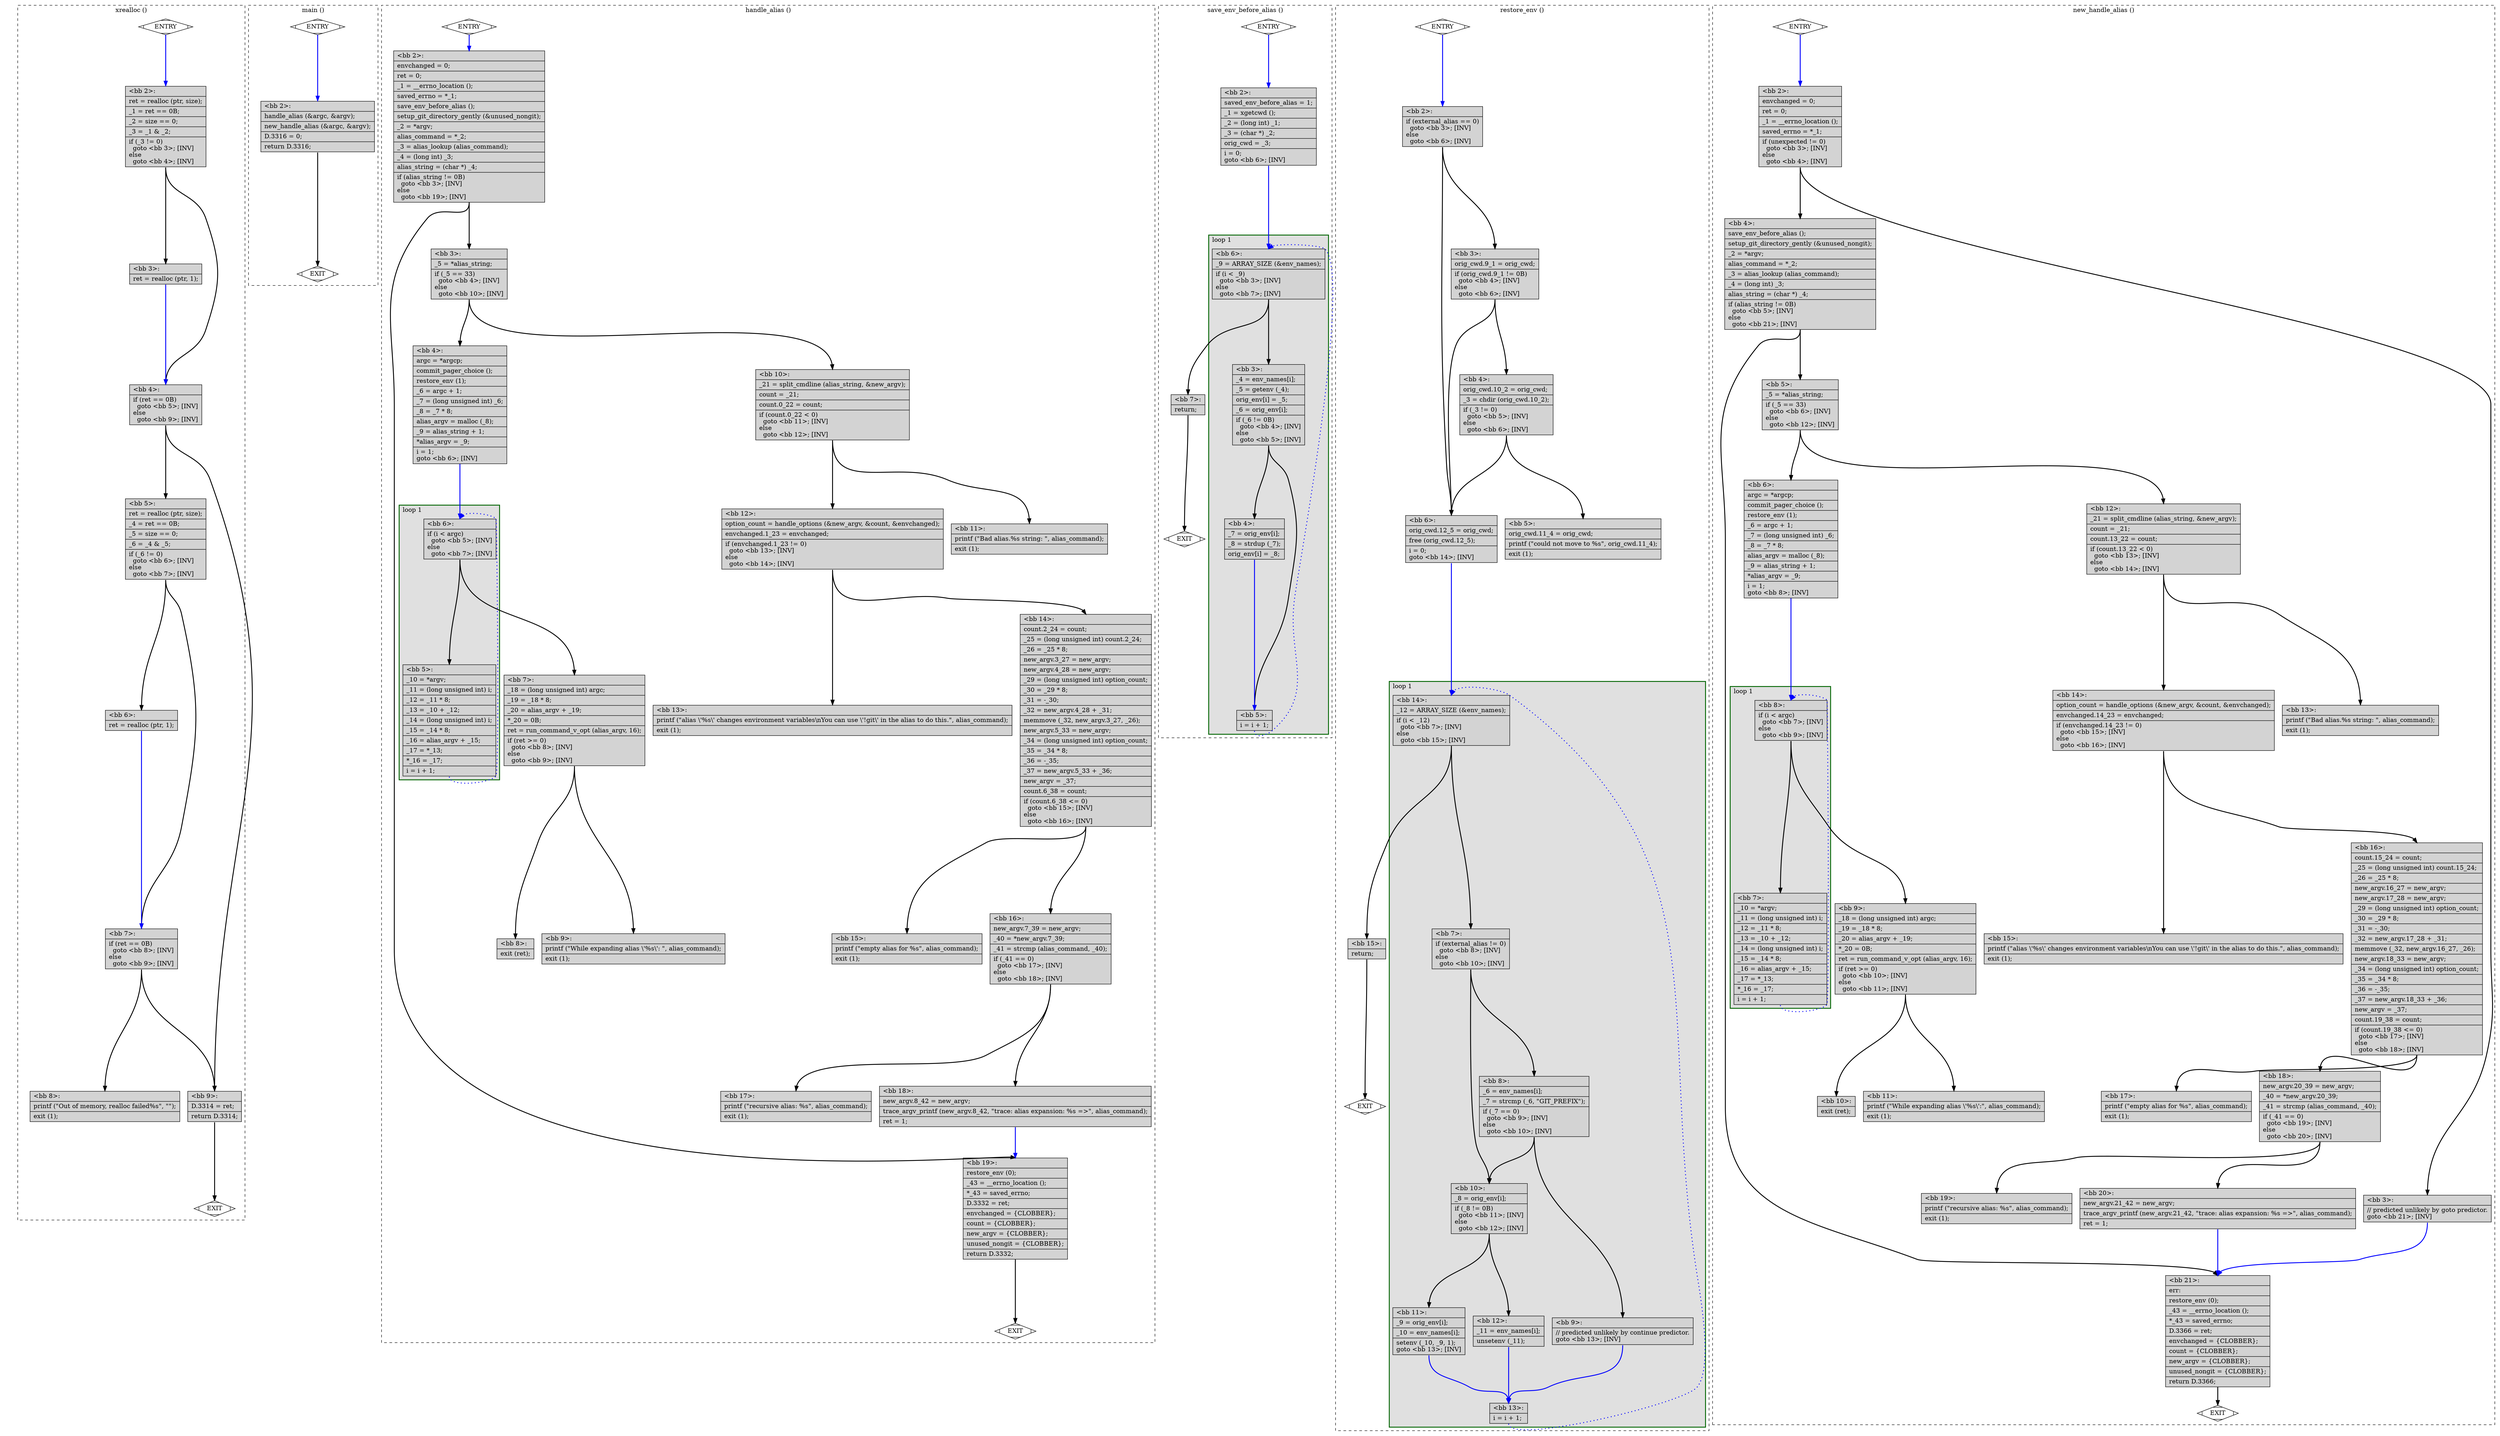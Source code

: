 digraph "test.o-git_uaf_3.c.015t.cfg" {
overlap=false;
subgraph "cluster_xrealloc" {
	style="dashed";
	color="black";
	label="xrealloc ()";
	fn_26_basic_block_0 [shape=Mdiamond,style=filled,fillcolor=white,label="ENTRY"];

	fn_26_basic_block_1 [shape=Mdiamond,style=filled,fillcolor=white,label="EXIT"];

	fn_26_basic_block_2 [shape=record,style=filled,fillcolor=lightgrey,label="{\<bb\ 2\>:\l\
|ret\ =\ realloc\ (ptr,\ size);\l\
|_1\ =\ ret\ ==\ 0B;\l\
|_2\ =\ size\ ==\ 0;\l\
|_3\ =\ _1\ &\ _2;\l\
|if\ (_3\ !=\ 0)\l\
\ \ goto\ \<bb\ 3\>;\ [INV]\l\
else\l\
\ \ goto\ \<bb\ 4\>;\ [INV]\l\
}"];

	fn_26_basic_block_3 [shape=record,style=filled,fillcolor=lightgrey,label="{\<bb\ 3\>:\l\
|ret\ =\ realloc\ (ptr,\ 1);\l\
}"];

	fn_26_basic_block_4 [shape=record,style=filled,fillcolor=lightgrey,label="{\<bb\ 4\>:\l\
|if\ (ret\ ==\ 0B)\l\
\ \ goto\ \<bb\ 5\>;\ [INV]\l\
else\l\
\ \ goto\ \<bb\ 9\>;\ [INV]\l\
}"];

	fn_26_basic_block_5 [shape=record,style=filled,fillcolor=lightgrey,label="{\<bb\ 5\>:\l\
|ret\ =\ realloc\ (ptr,\ size);\l\
|_4\ =\ ret\ ==\ 0B;\l\
|_5\ =\ size\ ==\ 0;\l\
|_6\ =\ _4\ &\ _5;\l\
|if\ (_6\ !=\ 0)\l\
\ \ goto\ \<bb\ 6\>;\ [INV]\l\
else\l\
\ \ goto\ \<bb\ 7\>;\ [INV]\l\
}"];

	fn_26_basic_block_6 [shape=record,style=filled,fillcolor=lightgrey,label="{\<bb\ 6\>:\l\
|ret\ =\ realloc\ (ptr,\ 1);\l\
}"];

	fn_26_basic_block_7 [shape=record,style=filled,fillcolor=lightgrey,label="{\<bb\ 7\>:\l\
|if\ (ret\ ==\ 0B)\l\
\ \ goto\ \<bb\ 8\>;\ [INV]\l\
else\l\
\ \ goto\ \<bb\ 9\>;\ [INV]\l\
}"];

	fn_26_basic_block_8 [shape=record,style=filled,fillcolor=lightgrey,label="{\<bb\ 8\>:\l\
|printf\ (\"Out\ of\ memory,\ realloc\ failed%s\",\ \"\");\l\
|exit\ (1);\l\
}"];

	fn_26_basic_block_9 [shape=record,style=filled,fillcolor=lightgrey,label="{\<bb\ 9\>:\l\
|D.3314\ =\ ret;\l\
|return\ D.3314;\l\
}"];

	fn_26_basic_block_0:s -> fn_26_basic_block_2:n [style="solid,bold",color=blue,weight=100,constraint=true];
	fn_26_basic_block_2:s -> fn_26_basic_block_3:n [style="solid,bold",color=black,weight=10,constraint=true];
	fn_26_basic_block_2:s -> fn_26_basic_block_4:n [style="solid,bold",color=black,weight=10,constraint=true];
	fn_26_basic_block_3:s -> fn_26_basic_block_4:n [style="solid,bold",color=blue,weight=100,constraint=true];
	fn_26_basic_block_4:s -> fn_26_basic_block_5:n [style="solid,bold",color=black,weight=10,constraint=true];
	fn_26_basic_block_4:s -> fn_26_basic_block_9:n [style="solid,bold",color=black,weight=10,constraint=true];
	fn_26_basic_block_5:s -> fn_26_basic_block_6:n [style="solid,bold",color=black,weight=10,constraint=true];
	fn_26_basic_block_5:s -> fn_26_basic_block_7:n [style="solid,bold",color=black,weight=10,constraint=true];
	fn_26_basic_block_6:s -> fn_26_basic_block_7:n [style="solid,bold",color=blue,weight=100,constraint=true];
	fn_26_basic_block_7:s -> fn_26_basic_block_8:n [style="solid,bold",color=black,weight=10,constraint=true];
	fn_26_basic_block_7:s -> fn_26_basic_block_9:n [style="solid,bold",color=black,weight=10,constraint=true];
	fn_26_basic_block_9:s -> fn_26_basic_block_1:n [style="solid,bold",color=black,weight=10,constraint=true];
	fn_26_basic_block_0:s -> fn_26_basic_block_1:n [style="invis",constraint=true];
}
subgraph "cluster_main" {
	style="dashed";
	color="black";
	label="main ()";
	fn_31_basic_block_0 [shape=Mdiamond,style=filled,fillcolor=white,label="ENTRY"];

	fn_31_basic_block_1 [shape=Mdiamond,style=filled,fillcolor=white,label="EXIT"];

	fn_31_basic_block_2 [shape=record,style=filled,fillcolor=lightgrey,label="{\<bb\ 2\>:\l\
|handle_alias\ (&argc,\ &argv);\l\
|new_handle_alias\ (&argc,\ &argv);\l\
|D.3316\ =\ 0;\l\
|return\ D.3316;\l\
}"];

	fn_31_basic_block_0:s -> fn_31_basic_block_2:n [style="solid,bold",color=blue,weight=100,constraint=true];
	fn_31_basic_block_2:s -> fn_31_basic_block_1:n [style="solid,bold",color=black,weight=10,constraint=true];
	fn_31_basic_block_0:s -> fn_31_basic_block_1:n [style="invis",constraint=true];
}
subgraph "cluster_handle_alias" {
	style="dashed";
	color="black";
	label="handle_alias ()";
	subgraph cluster_30_1 {
	style="filled";
	color="darkgreen";
	fillcolor="grey88";
	label="loop 1";
	labeljust=l;
	penwidth=2;
	fn_30_basic_block_6 [shape=record,style=filled,fillcolor=lightgrey,label="{\<bb\ 6\>:\l\
|if\ (i\ \<\ argc)\l\
\ \ goto\ \<bb\ 5\>;\ [INV]\l\
else\l\
\ \ goto\ \<bb\ 7\>;\ [INV]\l\
}"];

	fn_30_basic_block_5 [shape=record,style=filled,fillcolor=lightgrey,label="{\<bb\ 5\>:\l\
|_10\ =\ *argv;\l\
|_11\ =\ (long\ unsigned\ int)\ i;\l\
|_12\ =\ _11\ *\ 8;\l\
|_13\ =\ _10\ +\ _12;\l\
|_14\ =\ (long\ unsigned\ int)\ i;\l\
|_15\ =\ _14\ *\ 8;\l\
|_16\ =\ alias_argv\ +\ _15;\l\
|_17\ =\ *_13;\l\
|*_16\ =\ _17;\l\
|i\ =\ i\ +\ 1;\l\
}"];

	}
	fn_30_basic_block_0 [shape=Mdiamond,style=filled,fillcolor=white,label="ENTRY"];

	fn_30_basic_block_1 [shape=Mdiamond,style=filled,fillcolor=white,label="EXIT"];

	fn_30_basic_block_2 [shape=record,style=filled,fillcolor=lightgrey,label="{\<bb\ 2\>:\l\
|envchanged\ =\ 0;\l\
|ret\ =\ 0;\l\
|_1\ =\ __errno_location\ ();\l\
|saved_errno\ =\ *_1;\l\
|save_env_before_alias\ ();\l\
|setup_git_directory_gently\ (&unused_nongit);\l\
|_2\ =\ *argv;\l\
|alias_command\ =\ *_2;\l\
|_3\ =\ alias_lookup\ (alias_command);\l\
|_4\ =\ (long\ int)\ _3;\l\
|alias_string\ =\ (char\ *)\ _4;\l\
|if\ (alias_string\ !=\ 0B)\l\
\ \ goto\ \<bb\ 3\>;\ [INV]\l\
else\l\
\ \ goto\ \<bb\ 19\>;\ [INV]\l\
}"];

	fn_30_basic_block_3 [shape=record,style=filled,fillcolor=lightgrey,label="{\<bb\ 3\>:\l\
|_5\ =\ *alias_string;\l\
|if\ (_5\ ==\ 33)\l\
\ \ goto\ \<bb\ 4\>;\ [INV]\l\
else\l\
\ \ goto\ \<bb\ 10\>;\ [INV]\l\
}"];

	fn_30_basic_block_4 [shape=record,style=filled,fillcolor=lightgrey,label="{\<bb\ 4\>:\l\
|argc\ =\ *argcp;\l\
|commit_pager_choice\ ();\l\
|restore_env\ (1);\l\
|_6\ =\ argc\ +\ 1;\l\
|_7\ =\ (long\ unsigned\ int)\ _6;\l\
|_8\ =\ _7\ *\ 8;\l\
|alias_argv\ =\ malloc\ (_8);\l\
|_9\ =\ alias_string\ +\ 1;\l\
|*alias_argv\ =\ _9;\l\
|i\ =\ 1;\l\
goto\ \<bb\ 6\>;\ [INV]\l\
}"];

	fn_30_basic_block_7 [shape=record,style=filled,fillcolor=lightgrey,label="{\<bb\ 7\>:\l\
|_18\ =\ (long\ unsigned\ int)\ argc;\l\
|_19\ =\ _18\ *\ 8;\l\
|_20\ =\ alias_argv\ +\ _19;\l\
|*_20\ =\ 0B;\l\
|ret\ =\ run_command_v_opt\ (alias_argv,\ 16);\l\
|if\ (ret\ \>=\ 0)\l\
\ \ goto\ \<bb\ 8\>;\ [INV]\l\
else\l\
\ \ goto\ \<bb\ 9\>;\ [INV]\l\
}"];

	fn_30_basic_block_8 [shape=record,style=filled,fillcolor=lightgrey,label="{\<bb\ 8\>:\l\
|exit\ (ret);\l\
}"];

	fn_30_basic_block_9 [shape=record,style=filled,fillcolor=lightgrey,label="{\<bb\ 9\>:\l\
|printf\ (\"While\ expanding\ alias\ \\'%s\\':\ \",\ alias_command);\l\
|exit\ (1);\l\
}"];

	fn_30_basic_block_10 [shape=record,style=filled,fillcolor=lightgrey,label="{\<bb\ 10\>:\l\
|_21\ =\ split_cmdline\ (alias_string,\ &new_argv);\l\
|count\ =\ _21;\l\
|count.0_22\ =\ count;\l\
|if\ (count.0_22\ \<\ 0)\l\
\ \ goto\ \<bb\ 11\>;\ [INV]\l\
else\l\
\ \ goto\ \<bb\ 12\>;\ [INV]\l\
}"];

	fn_30_basic_block_11 [shape=record,style=filled,fillcolor=lightgrey,label="{\<bb\ 11\>:\l\
|printf\ (\"Bad\ alias.%s\ string:\ \",\ alias_command);\l\
|exit\ (1);\l\
}"];

	fn_30_basic_block_12 [shape=record,style=filled,fillcolor=lightgrey,label="{\<bb\ 12\>:\l\
|option_count\ =\ handle_options\ (&new_argv,\ &count,\ &envchanged);\l\
|envchanged.1_23\ =\ envchanged;\l\
|if\ (envchanged.1_23\ !=\ 0)\l\
\ \ goto\ \<bb\ 13\>;\ [INV]\l\
else\l\
\ \ goto\ \<bb\ 14\>;\ [INV]\l\
}"];

	fn_30_basic_block_13 [shape=record,style=filled,fillcolor=lightgrey,label="{\<bb\ 13\>:\l\
|printf\ (\"alias\ \\'%s\\'\ changes\ environment\ variables\\nYou\ can\ use\ \\'!git\\'\ in\ the\ alias\ to\ do\ this.\",\ alias_command);\l\
|exit\ (1);\l\
}"];

	fn_30_basic_block_14 [shape=record,style=filled,fillcolor=lightgrey,label="{\<bb\ 14\>:\l\
|count.2_24\ =\ count;\l\
|_25\ =\ (long\ unsigned\ int)\ count.2_24;\l\
|_26\ =\ _25\ *\ 8;\l\
|new_argv.3_27\ =\ new_argv;\l\
|new_argv.4_28\ =\ new_argv;\l\
|_29\ =\ (long\ unsigned\ int)\ option_count;\l\
|_30\ =\ _29\ *\ 8;\l\
|_31\ =\ -_30;\l\
|_32\ =\ new_argv.4_28\ +\ _31;\l\
|memmove\ (_32,\ new_argv.3_27,\ _26);\l\
|new_argv.5_33\ =\ new_argv;\l\
|_34\ =\ (long\ unsigned\ int)\ option_count;\l\
|_35\ =\ _34\ *\ 8;\l\
|_36\ =\ -_35;\l\
|_37\ =\ new_argv.5_33\ +\ _36;\l\
|new_argv\ =\ _37;\l\
|count.6_38\ =\ count;\l\
|if\ (count.6_38\ \<=\ 0)\l\
\ \ goto\ \<bb\ 15\>;\ [INV]\l\
else\l\
\ \ goto\ \<bb\ 16\>;\ [INV]\l\
}"];

	fn_30_basic_block_15 [shape=record,style=filled,fillcolor=lightgrey,label="{\<bb\ 15\>:\l\
|printf\ (\"empty\ alias\ for\ %s\",\ alias_command);\l\
|exit\ (1);\l\
}"];

	fn_30_basic_block_16 [shape=record,style=filled,fillcolor=lightgrey,label="{\<bb\ 16\>:\l\
|new_argv.7_39\ =\ new_argv;\l\
|_40\ =\ *new_argv.7_39;\l\
|_41\ =\ strcmp\ (alias_command,\ _40);\l\
|if\ (_41\ ==\ 0)\l\
\ \ goto\ \<bb\ 17\>;\ [INV]\l\
else\l\
\ \ goto\ \<bb\ 18\>;\ [INV]\l\
}"];

	fn_30_basic_block_17 [shape=record,style=filled,fillcolor=lightgrey,label="{\<bb\ 17\>:\l\
|printf\ (\"recursive\ alias:\ %s\",\ alias_command);\l\
|exit\ (1);\l\
}"];

	fn_30_basic_block_18 [shape=record,style=filled,fillcolor=lightgrey,label="{\<bb\ 18\>:\l\
|new_argv.8_42\ =\ new_argv;\l\
|trace_argv_printf\ (new_argv.8_42,\ \"trace:\ alias\ expansion:\ %s\ =\>\",\ alias_command);\l\
|ret\ =\ 1;\l\
}"];

	fn_30_basic_block_19 [shape=record,style=filled,fillcolor=lightgrey,label="{\<bb\ 19\>:\l\
|restore_env\ (0);\l\
|_43\ =\ __errno_location\ ();\l\
|*_43\ =\ saved_errno;\l\
|D.3332\ =\ ret;\l\
|envchanged\ =\ \{CLOBBER\};\l\
|count\ =\ \{CLOBBER\};\l\
|new_argv\ =\ \{CLOBBER\};\l\
|unused_nongit\ =\ \{CLOBBER\};\l\
|return\ D.3332;\l\
}"];

	fn_30_basic_block_0:s -> fn_30_basic_block_2:n [style="solid,bold",color=blue,weight=100,constraint=true];
	fn_30_basic_block_2:s -> fn_30_basic_block_3:n [style="solid,bold",color=black,weight=10,constraint=true];
	fn_30_basic_block_2:s -> fn_30_basic_block_19:n [style="solid,bold",color=black,weight=10,constraint=true];
	fn_30_basic_block_3:s -> fn_30_basic_block_4:n [style="solid,bold",color=black,weight=10,constraint=true];
	fn_30_basic_block_3:s -> fn_30_basic_block_10:n [style="solid,bold",color=black,weight=10,constraint=true];
	fn_30_basic_block_4:s -> fn_30_basic_block_6:n [style="solid,bold",color=blue,weight=100,constraint=true];
	fn_30_basic_block_5:s -> fn_30_basic_block_6:n [style="dotted,bold",color=blue,weight=10,constraint=false];
	fn_30_basic_block_6:s -> fn_30_basic_block_5:n [style="solid,bold",color=black,weight=10,constraint=true];
	fn_30_basic_block_6:s -> fn_30_basic_block_7:n [style="solid,bold",color=black,weight=10,constraint=true];
	fn_30_basic_block_7:s -> fn_30_basic_block_8:n [style="solid,bold",color=black,weight=10,constraint=true];
	fn_30_basic_block_7:s -> fn_30_basic_block_9:n [style="solid,bold",color=black,weight=10,constraint=true];
	fn_30_basic_block_10:s -> fn_30_basic_block_11:n [style="solid,bold",color=black,weight=10,constraint=true];
	fn_30_basic_block_10:s -> fn_30_basic_block_12:n [style="solid,bold",color=black,weight=10,constraint=true];
	fn_30_basic_block_12:s -> fn_30_basic_block_13:n [style="solid,bold",color=black,weight=10,constraint=true];
	fn_30_basic_block_12:s -> fn_30_basic_block_14:n [style="solid,bold",color=black,weight=10,constraint=true];
	fn_30_basic_block_14:s -> fn_30_basic_block_15:n [style="solid,bold",color=black,weight=10,constraint=true];
	fn_30_basic_block_14:s -> fn_30_basic_block_16:n [style="solid,bold",color=black,weight=10,constraint=true];
	fn_30_basic_block_16:s -> fn_30_basic_block_17:n [style="solid,bold",color=black,weight=10,constraint=true];
	fn_30_basic_block_16:s -> fn_30_basic_block_18:n [style="solid,bold",color=black,weight=10,constraint=true];
	fn_30_basic_block_18:s -> fn_30_basic_block_19:n [style="solid,bold",color=blue,weight=100,constraint=true];
	fn_30_basic_block_19:s -> fn_30_basic_block_1:n [style="solid,bold",color=black,weight=10,constraint=true];
	fn_30_basic_block_0:s -> fn_30_basic_block_1:n [style="invis",constraint=true];
}
subgraph "cluster_save_env_before_alias" {
	style="dashed";
	color="black";
	label="save_env_before_alias ()";
	subgraph cluster_27_1 {
	style="filled";
	color="darkgreen";
	fillcolor="grey88";
	label="loop 1";
	labeljust=l;
	penwidth=2;
	fn_27_basic_block_6 [shape=record,style=filled,fillcolor=lightgrey,label="{\<bb\ 6\>:\l\
|_9\ =\ ARRAY_SIZE\ (&env_names);\l\
|if\ (i\ \<\ _9)\l\
\ \ goto\ \<bb\ 3\>;\ [INV]\l\
else\l\
\ \ goto\ \<bb\ 7\>;\ [INV]\l\
}"];

	fn_27_basic_block_3 [shape=record,style=filled,fillcolor=lightgrey,label="{\<bb\ 3\>:\l\
|_4\ =\ env_names[i];\l\
|_5\ =\ getenv\ (_4);\l\
|orig_env[i]\ =\ _5;\l\
|_6\ =\ orig_env[i];\l\
|if\ (_6\ !=\ 0B)\l\
\ \ goto\ \<bb\ 4\>;\ [INV]\l\
else\l\
\ \ goto\ \<bb\ 5\>;\ [INV]\l\
}"];

	fn_27_basic_block_4 [shape=record,style=filled,fillcolor=lightgrey,label="{\<bb\ 4\>:\l\
|_7\ =\ orig_env[i];\l\
|_8\ =\ strdup\ (_7);\l\
|orig_env[i]\ =\ _8;\l\
}"];

	fn_27_basic_block_5 [shape=record,style=filled,fillcolor=lightgrey,label="{\<bb\ 5\>:\l\
|i\ =\ i\ +\ 1;\l\
}"];

	}
	fn_27_basic_block_0 [shape=Mdiamond,style=filled,fillcolor=white,label="ENTRY"];

	fn_27_basic_block_1 [shape=Mdiamond,style=filled,fillcolor=white,label="EXIT"];

	fn_27_basic_block_2 [shape=record,style=filled,fillcolor=lightgrey,label="{\<bb\ 2\>:\l\
|saved_env_before_alias\ =\ 1;\l\
|_1\ =\ xgetcwd\ ();\l\
|_2\ =\ (long\ int)\ _1;\l\
|_3\ =\ (char\ *)\ _2;\l\
|orig_cwd\ =\ _3;\l\
|i\ =\ 0;\l\
goto\ \<bb\ 6\>;\ [INV]\l\
}"];

	fn_27_basic_block_7 [shape=record,style=filled,fillcolor=lightgrey,label="{\<bb\ 7\>:\l\
|return;\l\
}"];

	fn_27_basic_block_0:s -> fn_27_basic_block_2:n [style="solid,bold",color=blue,weight=100,constraint=true];
	fn_27_basic_block_2:s -> fn_27_basic_block_6:n [style="solid,bold",color=blue,weight=100,constraint=true];
	fn_27_basic_block_3:s -> fn_27_basic_block_4:n [style="solid,bold",color=black,weight=10,constraint=true];
	fn_27_basic_block_3:s -> fn_27_basic_block_5:n [style="solid,bold",color=black,weight=10,constraint=true];
	fn_27_basic_block_4:s -> fn_27_basic_block_5:n [style="solid,bold",color=blue,weight=100,constraint=true];
	fn_27_basic_block_5:s -> fn_27_basic_block_6:n [style="dotted,bold",color=blue,weight=10,constraint=false];
	fn_27_basic_block_6:s -> fn_27_basic_block_3:n [style="solid,bold",color=black,weight=10,constraint=true];
	fn_27_basic_block_6:s -> fn_27_basic_block_7:n [style="solid,bold",color=black,weight=10,constraint=true];
	fn_27_basic_block_7:s -> fn_27_basic_block_1:n [style="solid,bold",color=black,weight=10,constraint=true];
	fn_27_basic_block_0:s -> fn_27_basic_block_1:n [style="invis",constraint=true];
}
subgraph "cluster_restore_env" {
	style="dashed";
	color="black";
	label="restore_env ()";
	subgraph cluster_28_1 {
	style="filled";
	color="darkgreen";
	fillcolor="grey88";
	label="loop 1";
	labeljust=l;
	penwidth=2;
	fn_28_basic_block_14 [shape=record,style=filled,fillcolor=lightgrey,label="{\<bb\ 14\>:\l\
|_12\ =\ ARRAY_SIZE\ (&env_names);\l\
|if\ (i\ \<\ _12)\l\
\ \ goto\ \<bb\ 7\>;\ [INV]\l\
else\l\
\ \ goto\ \<bb\ 15\>;\ [INV]\l\
}"];

	fn_28_basic_block_7 [shape=record,style=filled,fillcolor=lightgrey,label="{\<bb\ 7\>:\l\
|if\ (external_alias\ !=\ 0)\l\
\ \ goto\ \<bb\ 8\>;\ [INV]\l\
else\l\
\ \ goto\ \<bb\ 10\>;\ [INV]\l\
}"];

	fn_28_basic_block_8 [shape=record,style=filled,fillcolor=lightgrey,label="{\<bb\ 8\>:\l\
|_6\ =\ env_names[i];\l\
|_7\ =\ strcmp\ (_6,\ \"GIT_PREFIX\");\l\
|if\ (_7\ ==\ 0)\l\
\ \ goto\ \<bb\ 9\>;\ [INV]\l\
else\l\
\ \ goto\ \<bb\ 10\>;\ [INV]\l\
}"];

	fn_28_basic_block_10 [shape=record,style=filled,fillcolor=lightgrey,label="{\<bb\ 10\>:\l\
|_8\ =\ orig_env[i];\l\
|if\ (_8\ !=\ 0B)\l\
\ \ goto\ \<bb\ 11\>;\ [INV]\l\
else\l\
\ \ goto\ \<bb\ 12\>;\ [INV]\l\
}"];

	fn_28_basic_block_9 [shape=record,style=filled,fillcolor=lightgrey,label="{\<bb\ 9\>:\l\
|//\ predicted\ unlikely\ by\ continue\ predictor.\l\
goto\ \<bb\ 13\>;\ [INV]\l\
}"];

	fn_28_basic_block_11 [shape=record,style=filled,fillcolor=lightgrey,label="{\<bb\ 11\>:\l\
|_9\ =\ orig_env[i];\l\
|_10\ =\ env_names[i];\l\
|setenv\ (_10,\ _9,\ 1);\l\
goto\ \<bb\ 13\>;\ [INV]\l\
}"];

	fn_28_basic_block_12 [shape=record,style=filled,fillcolor=lightgrey,label="{\<bb\ 12\>:\l\
|_11\ =\ env_names[i];\l\
|unsetenv\ (_11);\l\
}"];

	fn_28_basic_block_13 [shape=record,style=filled,fillcolor=lightgrey,label="{\<bb\ 13\>:\l\
|i\ =\ i\ +\ 1;\l\
}"];

	}
	fn_28_basic_block_0 [shape=Mdiamond,style=filled,fillcolor=white,label="ENTRY"];

	fn_28_basic_block_1 [shape=Mdiamond,style=filled,fillcolor=white,label="EXIT"];

	fn_28_basic_block_2 [shape=record,style=filled,fillcolor=lightgrey,label="{\<bb\ 2\>:\l\
|if\ (external_alias\ ==\ 0)\l\
\ \ goto\ \<bb\ 3\>;\ [INV]\l\
else\l\
\ \ goto\ \<bb\ 6\>;\ [INV]\l\
}"];

	fn_28_basic_block_3 [shape=record,style=filled,fillcolor=lightgrey,label="{\<bb\ 3\>:\l\
|orig_cwd.9_1\ =\ orig_cwd;\l\
|if\ (orig_cwd.9_1\ !=\ 0B)\l\
\ \ goto\ \<bb\ 4\>;\ [INV]\l\
else\l\
\ \ goto\ \<bb\ 6\>;\ [INV]\l\
}"];

	fn_28_basic_block_4 [shape=record,style=filled,fillcolor=lightgrey,label="{\<bb\ 4\>:\l\
|orig_cwd.10_2\ =\ orig_cwd;\l\
|_3\ =\ chdir\ (orig_cwd.10_2);\l\
|if\ (_3\ !=\ 0)\l\
\ \ goto\ \<bb\ 5\>;\ [INV]\l\
else\l\
\ \ goto\ \<bb\ 6\>;\ [INV]\l\
}"];

	fn_28_basic_block_5 [shape=record,style=filled,fillcolor=lightgrey,label="{\<bb\ 5\>:\l\
|orig_cwd.11_4\ =\ orig_cwd;\l\
|printf\ (\"could\ not\ move\ to\ %s\",\ orig_cwd.11_4);\l\
|exit\ (1);\l\
}"];

	fn_28_basic_block_6 [shape=record,style=filled,fillcolor=lightgrey,label="{\<bb\ 6\>:\l\
|orig_cwd.12_5\ =\ orig_cwd;\l\
|free\ (orig_cwd.12_5);\l\
|i\ =\ 0;\l\
goto\ \<bb\ 14\>;\ [INV]\l\
}"];

	fn_28_basic_block_15 [shape=record,style=filled,fillcolor=lightgrey,label="{\<bb\ 15\>:\l\
|return;\l\
}"];

	fn_28_basic_block_0:s -> fn_28_basic_block_2:n [style="solid,bold",color=blue,weight=100,constraint=true];
	fn_28_basic_block_2:s -> fn_28_basic_block_3:n [style="solid,bold",color=black,weight=10,constraint=true];
	fn_28_basic_block_2:s -> fn_28_basic_block_6:n [style="solid,bold",color=black,weight=10,constraint=true];
	fn_28_basic_block_3:s -> fn_28_basic_block_4:n [style="solid,bold",color=black,weight=10,constraint=true];
	fn_28_basic_block_3:s -> fn_28_basic_block_6:n [style="solid,bold",color=black,weight=10,constraint=true];
	fn_28_basic_block_4:s -> fn_28_basic_block_5:n [style="solid,bold",color=black,weight=10,constraint=true];
	fn_28_basic_block_4:s -> fn_28_basic_block_6:n [style="solid,bold",color=black,weight=10,constraint=true];
	fn_28_basic_block_6:s -> fn_28_basic_block_14:n [style="solid,bold",color=blue,weight=100,constraint=true];
	fn_28_basic_block_7:s -> fn_28_basic_block_8:n [style="solid,bold",color=black,weight=10,constraint=true];
	fn_28_basic_block_7:s -> fn_28_basic_block_10:n [style="solid,bold",color=black,weight=10,constraint=true];
	fn_28_basic_block_8:s -> fn_28_basic_block_9:n [style="solid,bold",color=black,weight=10,constraint=true];
	fn_28_basic_block_8:s -> fn_28_basic_block_10:n [style="solid,bold",color=black,weight=10,constraint=true];
	fn_28_basic_block_9:s -> fn_28_basic_block_13:n [style="solid,bold",color=blue,weight=100,constraint=true];
	fn_28_basic_block_10:s -> fn_28_basic_block_11:n [style="solid,bold",color=black,weight=10,constraint=true];
	fn_28_basic_block_10:s -> fn_28_basic_block_12:n [style="solid,bold",color=black,weight=10,constraint=true];
	fn_28_basic_block_11:s -> fn_28_basic_block_13:n [style="solid,bold",color=blue,weight=100,constraint=true];
	fn_28_basic_block_12:s -> fn_28_basic_block_13:n [style="solid,bold",color=blue,weight=100,constraint=true];
	fn_28_basic_block_13:s -> fn_28_basic_block_14:n [style="dotted,bold",color=blue,weight=10,constraint=false];
	fn_28_basic_block_14:s -> fn_28_basic_block_7:n [style="solid,bold",color=black,weight=10,constraint=true];
	fn_28_basic_block_14:s -> fn_28_basic_block_15:n [style="solid,bold",color=black,weight=10,constraint=true];
	fn_28_basic_block_15:s -> fn_28_basic_block_1:n [style="solid,bold",color=black,weight=10,constraint=true];
	fn_28_basic_block_0:s -> fn_28_basic_block_1:n [style="invis",constraint=true];
}
subgraph "cluster_new_handle_alias" {
	style="dashed";
	color="black";
	label="new_handle_alias ()";
	subgraph cluster_29_1 {
	style="filled";
	color="darkgreen";
	fillcolor="grey88";
	label="loop 1";
	labeljust=l;
	penwidth=2;
	fn_29_basic_block_8 [shape=record,style=filled,fillcolor=lightgrey,label="{\<bb\ 8\>:\l\
|if\ (i\ \<\ argc)\l\
\ \ goto\ \<bb\ 7\>;\ [INV]\l\
else\l\
\ \ goto\ \<bb\ 9\>;\ [INV]\l\
}"];

	fn_29_basic_block_7 [shape=record,style=filled,fillcolor=lightgrey,label="{\<bb\ 7\>:\l\
|_10\ =\ *argv;\l\
|_11\ =\ (long\ unsigned\ int)\ i;\l\
|_12\ =\ _11\ *\ 8;\l\
|_13\ =\ _10\ +\ _12;\l\
|_14\ =\ (long\ unsigned\ int)\ i;\l\
|_15\ =\ _14\ *\ 8;\l\
|_16\ =\ alias_argv\ +\ _15;\l\
|_17\ =\ *_13;\l\
|*_16\ =\ _17;\l\
|i\ =\ i\ +\ 1;\l\
}"];

	}
	fn_29_basic_block_0 [shape=Mdiamond,style=filled,fillcolor=white,label="ENTRY"];

	fn_29_basic_block_1 [shape=Mdiamond,style=filled,fillcolor=white,label="EXIT"];

	fn_29_basic_block_2 [shape=record,style=filled,fillcolor=lightgrey,label="{\<bb\ 2\>:\l\
|envchanged\ =\ 0;\l\
|ret\ =\ 0;\l\
|_1\ =\ __errno_location\ ();\l\
|saved_errno\ =\ *_1;\l\
|if\ (unexpected\ !=\ 0)\l\
\ \ goto\ \<bb\ 3\>;\ [INV]\l\
else\l\
\ \ goto\ \<bb\ 4\>;\ [INV]\l\
}"];

	fn_29_basic_block_3 [shape=record,style=filled,fillcolor=lightgrey,label="{\<bb\ 3\>:\l\
|//\ predicted\ unlikely\ by\ goto\ predictor.\l\
goto\ \<bb\ 21\>;\ [INV]\l\
}"];

	fn_29_basic_block_4 [shape=record,style=filled,fillcolor=lightgrey,label="{\<bb\ 4\>:\l\
|save_env_before_alias\ ();\l\
|setup_git_directory_gently\ (&unused_nongit);\l\
|_2\ =\ *argv;\l\
|alias_command\ =\ *_2;\l\
|_3\ =\ alias_lookup\ (alias_command);\l\
|_4\ =\ (long\ int)\ _3;\l\
|alias_string\ =\ (char\ *)\ _4;\l\
|if\ (alias_string\ !=\ 0B)\l\
\ \ goto\ \<bb\ 5\>;\ [INV]\l\
else\l\
\ \ goto\ \<bb\ 21\>;\ [INV]\l\
}"];

	fn_29_basic_block_5 [shape=record,style=filled,fillcolor=lightgrey,label="{\<bb\ 5\>:\l\
|_5\ =\ *alias_string;\l\
|if\ (_5\ ==\ 33)\l\
\ \ goto\ \<bb\ 6\>;\ [INV]\l\
else\l\
\ \ goto\ \<bb\ 12\>;\ [INV]\l\
}"];

	fn_29_basic_block_6 [shape=record,style=filled,fillcolor=lightgrey,label="{\<bb\ 6\>:\l\
|argc\ =\ *argcp;\l\
|commit_pager_choice\ ();\l\
|restore_env\ (1);\l\
|_6\ =\ argc\ +\ 1;\l\
|_7\ =\ (long\ unsigned\ int)\ _6;\l\
|_8\ =\ _7\ *\ 8;\l\
|alias_argv\ =\ malloc\ (_8);\l\
|_9\ =\ alias_string\ +\ 1;\l\
|*alias_argv\ =\ _9;\l\
|i\ =\ 1;\l\
goto\ \<bb\ 8\>;\ [INV]\l\
}"];

	fn_29_basic_block_9 [shape=record,style=filled,fillcolor=lightgrey,label="{\<bb\ 9\>:\l\
|_18\ =\ (long\ unsigned\ int)\ argc;\l\
|_19\ =\ _18\ *\ 8;\l\
|_20\ =\ alias_argv\ +\ _19;\l\
|*_20\ =\ 0B;\l\
|ret\ =\ run_command_v_opt\ (alias_argv,\ 16);\l\
|if\ (ret\ \>=\ 0)\l\
\ \ goto\ \<bb\ 10\>;\ [INV]\l\
else\l\
\ \ goto\ \<bb\ 11\>;\ [INV]\l\
}"];

	fn_29_basic_block_10 [shape=record,style=filled,fillcolor=lightgrey,label="{\<bb\ 10\>:\l\
|exit\ (ret);\l\
}"];

	fn_29_basic_block_11 [shape=record,style=filled,fillcolor=lightgrey,label="{\<bb\ 11\>:\l\
|printf\ (\"While\ expanding\ alias\ \\'%s\\':\",\ alias_command);\l\
|exit\ (1);\l\
}"];

	fn_29_basic_block_12 [shape=record,style=filled,fillcolor=lightgrey,label="{\<bb\ 12\>:\l\
|_21\ =\ split_cmdline\ (alias_string,\ &new_argv);\l\
|count\ =\ _21;\l\
|count.13_22\ =\ count;\l\
|if\ (count.13_22\ \<\ 0)\l\
\ \ goto\ \<bb\ 13\>;\ [INV]\l\
else\l\
\ \ goto\ \<bb\ 14\>;\ [INV]\l\
}"];

	fn_29_basic_block_13 [shape=record,style=filled,fillcolor=lightgrey,label="{\<bb\ 13\>:\l\
|printf\ (\"Bad\ alias.%s\ string:\ \",\ alias_command);\l\
|exit\ (1);\l\
}"];

	fn_29_basic_block_14 [shape=record,style=filled,fillcolor=lightgrey,label="{\<bb\ 14\>:\l\
|option_count\ =\ handle_options\ (&new_argv,\ &count,\ &envchanged);\l\
|envchanged.14_23\ =\ envchanged;\l\
|if\ (envchanged.14_23\ !=\ 0)\l\
\ \ goto\ \<bb\ 15\>;\ [INV]\l\
else\l\
\ \ goto\ \<bb\ 16\>;\ [INV]\l\
}"];

	fn_29_basic_block_15 [shape=record,style=filled,fillcolor=lightgrey,label="{\<bb\ 15\>:\l\
|printf\ (\"alias\ \\'%s\\'\ changes\ environment\ variables\\nYou\ can\ use\ \\'!git\\'\ in\ the\ alias\ to\ do\ this.\",\ alias_command);\l\
|exit\ (1);\l\
}"];

	fn_29_basic_block_16 [shape=record,style=filled,fillcolor=lightgrey,label="{\<bb\ 16\>:\l\
|count.15_24\ =\ count;\l\
|_25\ =\ (long\ unsigned\ int)\ count.15_24;\l\
|_26\ =\ _25\ *\ 8;\l\
|new_argv.16_27\ =\ new_argv;\l\
|new_argv.17_28\ =\ new_argv;\l\
|_29\ =\ (long\ unsigned\ int)\ option_count;\l\
|_30\ =\ _29\ *\ 8;\l\
|_31\ =\ -_30;\l\
|_32\ =\ new_argv.17_28\ +\ _31;\l\
|memmove\ (_32,\ new_argv.16_27,\ _26);\l\
|new_argv.18_33\ =\ new_argv;\l\
|_34\ =\ (long\ unsigned\ int)\ option_count;\l\
|_35\ =\ _34\ *\ 8;\l\
|_36\ =\ -_35;\l\
|_37\ =\ new_argv.18_33\ +\ _36;\l\
|new_argv\ =\ _37;\l\
|count.19_38\ =\ count;\l\
|if\ (count.19_38\ \<=\ 0)\l\
\ \ goto\ \<bb\ 17\>;\ [INV]\l\
else\l\
\ \ goto\ \<bb\ 18\>;\ [INV]\l\
}"];

	fn_29_basic_block_17 [shape=record,style=filled,fillcolor=lightgrey,label="{\<bb\ 17\>:\l\
|printf\ (\"empty\ alias\ for\ %s\",\ alias_command);\l\
|exit\ (1);\l\
}"];

	fn_29_basic_block_18 [shape=record,style=filled,fillcolor=lightgrey,label="{\<bb\ 18\>:\l\
|new_argv.20_39\ =\ new_argv;\l\
|_40\ =\ *new_argv.20_39;\l\
|_41\ =\ strcmp\ (alias_command,\ _40);\l\
|if\ (_41\ ==\ 0)\l\
\ \ goto\ \<bb\ 19\>;\ [INV]\l\
else\l\
\ \ goto\ \<bb\ 20\>;\ [INV]\l\
}"];

	fn_29_basic_block_19 [shape=record,style=filled,fillcolor=lightgrey,label="{\<bb\ 19\>:\l\
|printf\ (\"recursive\ alias:\ %s\",\ alias_command);\l\
|exit\ (1);\l\
}"];

	fn_29_basic_block_20 [shape=record,style=filled,fillcolor=lightgrey,label="{\<bb\ 20\>:\l\
|new_argv.21_42\ =\ new_argv;\l\
|trace_argv_printf\ (new_argv.21_42,\ \"trace:\ alias\ expansion:\ %s\ =\>\",\ alias_command);\l\
|ret\ =\ 1;\l\
}"];

	fn_29_basic_block_21 [shape=record,style=filled,fillcolor=lightgrey,label="{\<bb\ 21\>:\l\
|err:\l\
|restore_env\ (0);\l\
|_43\ =\ __errno_location\ ();\l\
|*_43\ =\ saved_errno;\l\
|D.3366\ =\ ret;\l\
|envchanged\ =\ \{CLOBBER\};\l\
|count\ =\ \{CLOBBER\};\l\
|new_argv\ =\ \{CLOBBER\};\l\
|unused_nongit\ =\ \{CLOBBER\};\l\
|return\ D.3366;\l\
}"];

	fn_29_basic_block_0:s -> fn_29_basic_block_2:n [style="solid,bold",color=blue,weight=100,constraint=true];
	fn_29_basic_block_2:s -> fn_29_basic_block_3:n [style="solid,bold",color=black,weight=10,constraint=true];
	fn_29_basic_block_2:s -> fn_29_basic_block_4:n [style="solid,bold",color=black,weight=10,constraint=true];
	fn_29_basic_block_3:s -> fn_29_basic_block_21:n [style="solid,bold",color=blue,weight=100,constraint=true];
	fn_29_basic_block_4:s -> fn_29_basic_block_5:n [style="solid,bold",color=black,weight=10,constraint=true];
	fn_29_basic_block_4:s -> fn_29_basic_block_21:n [style="solid,bold",color=black,weight=10,constraint=true];
	fn_29_basic_block_5:s -> fn_29_basic_block_6:n [style="solid,bold",color=black,weight=10,constraint=true];
	fn_29_basic_block_5:s -> fn_29_basic_block_12:n [style="solid,bold",color=black,weight=10,constraint=true];
	fn_29_basic_block_6:s -> fn_29_basic_block_8:n [style="solid,bold",color=blue,weight=100,constraint=true];
	fn_29_basic_block_7:s -> fn_29_basic_block_8:n [style="dotted,bold",color=blue,weight=10,constraint=false];
	fn_29_basic_block_8:s -> fn_29_basic_block_7:n [style="solid,bold",color=black,weight=10,constraint=true];
	fn_29_basic_block_8:s -> fn_29_basic_block_9:n [style="solid,bold",color=black,weight=10,constraint=true];
	fn_29_basic_block_9:s -> fn_29_basic_block_10:n [style="solid,bold",color=black,weight=10,constraint=true];
	fn_29_basic_block_9:s -> fn_29_basic_block_11:n [style="solid,bold",color=black,weight=10,constraint=true];
	fn_29_basic_block_12:s -> fn_29_basic_block_13:n [style="solid,bold",color=black,weight=10,constraint=true];
	fn_29_basic_block_12:s -> fn_29_basic_block_14:n [style="solid,bold",color=black,weight=10,constraint=true];
	fn_29_basic_block_14:s -> fn_29_basic_block_15:n [style="solid,bold",color=black,weight=10,constraint=true];
	fn_29_basic_block_14:s -> fn_29_basic_block_16:n [style="solid,bold",color=black,weight=10,constraint=true];
	fn_29_basic_block_16:s -> fn_29_basic_block_17:n [style="solid,bold",color=black,weight=10,constraint=true];
	fn_29_basic_block_16:s -> fn_29_basic_block_18:n [style="solid,bold",color=black,weight=10,constraint=true];
	fn_29_basic_block_18:s -> fn_29_basic_block_19:n [style="solid,bold",color=black,weight=10,constraint=true];
	fn_29_basic_block_18:s -> fn_29_basic_block_20:n [style="solid,bold",color=black,weight=10,constraint=true];
	fn_29_basic_block_20:s -> fn_29_basic_block_21:n [style="solid,bold",color=blue,weight=100,constraint=true];
	fn_29_basic_block_21:s -> fn_29_basic_block_1:n [style="solid,bold",color=black,weight=10,constraint=true];
	fn_29_basic_block_0:s -> fn_29_basic_block_1:n [style="invis",constraint=true];
}
}
